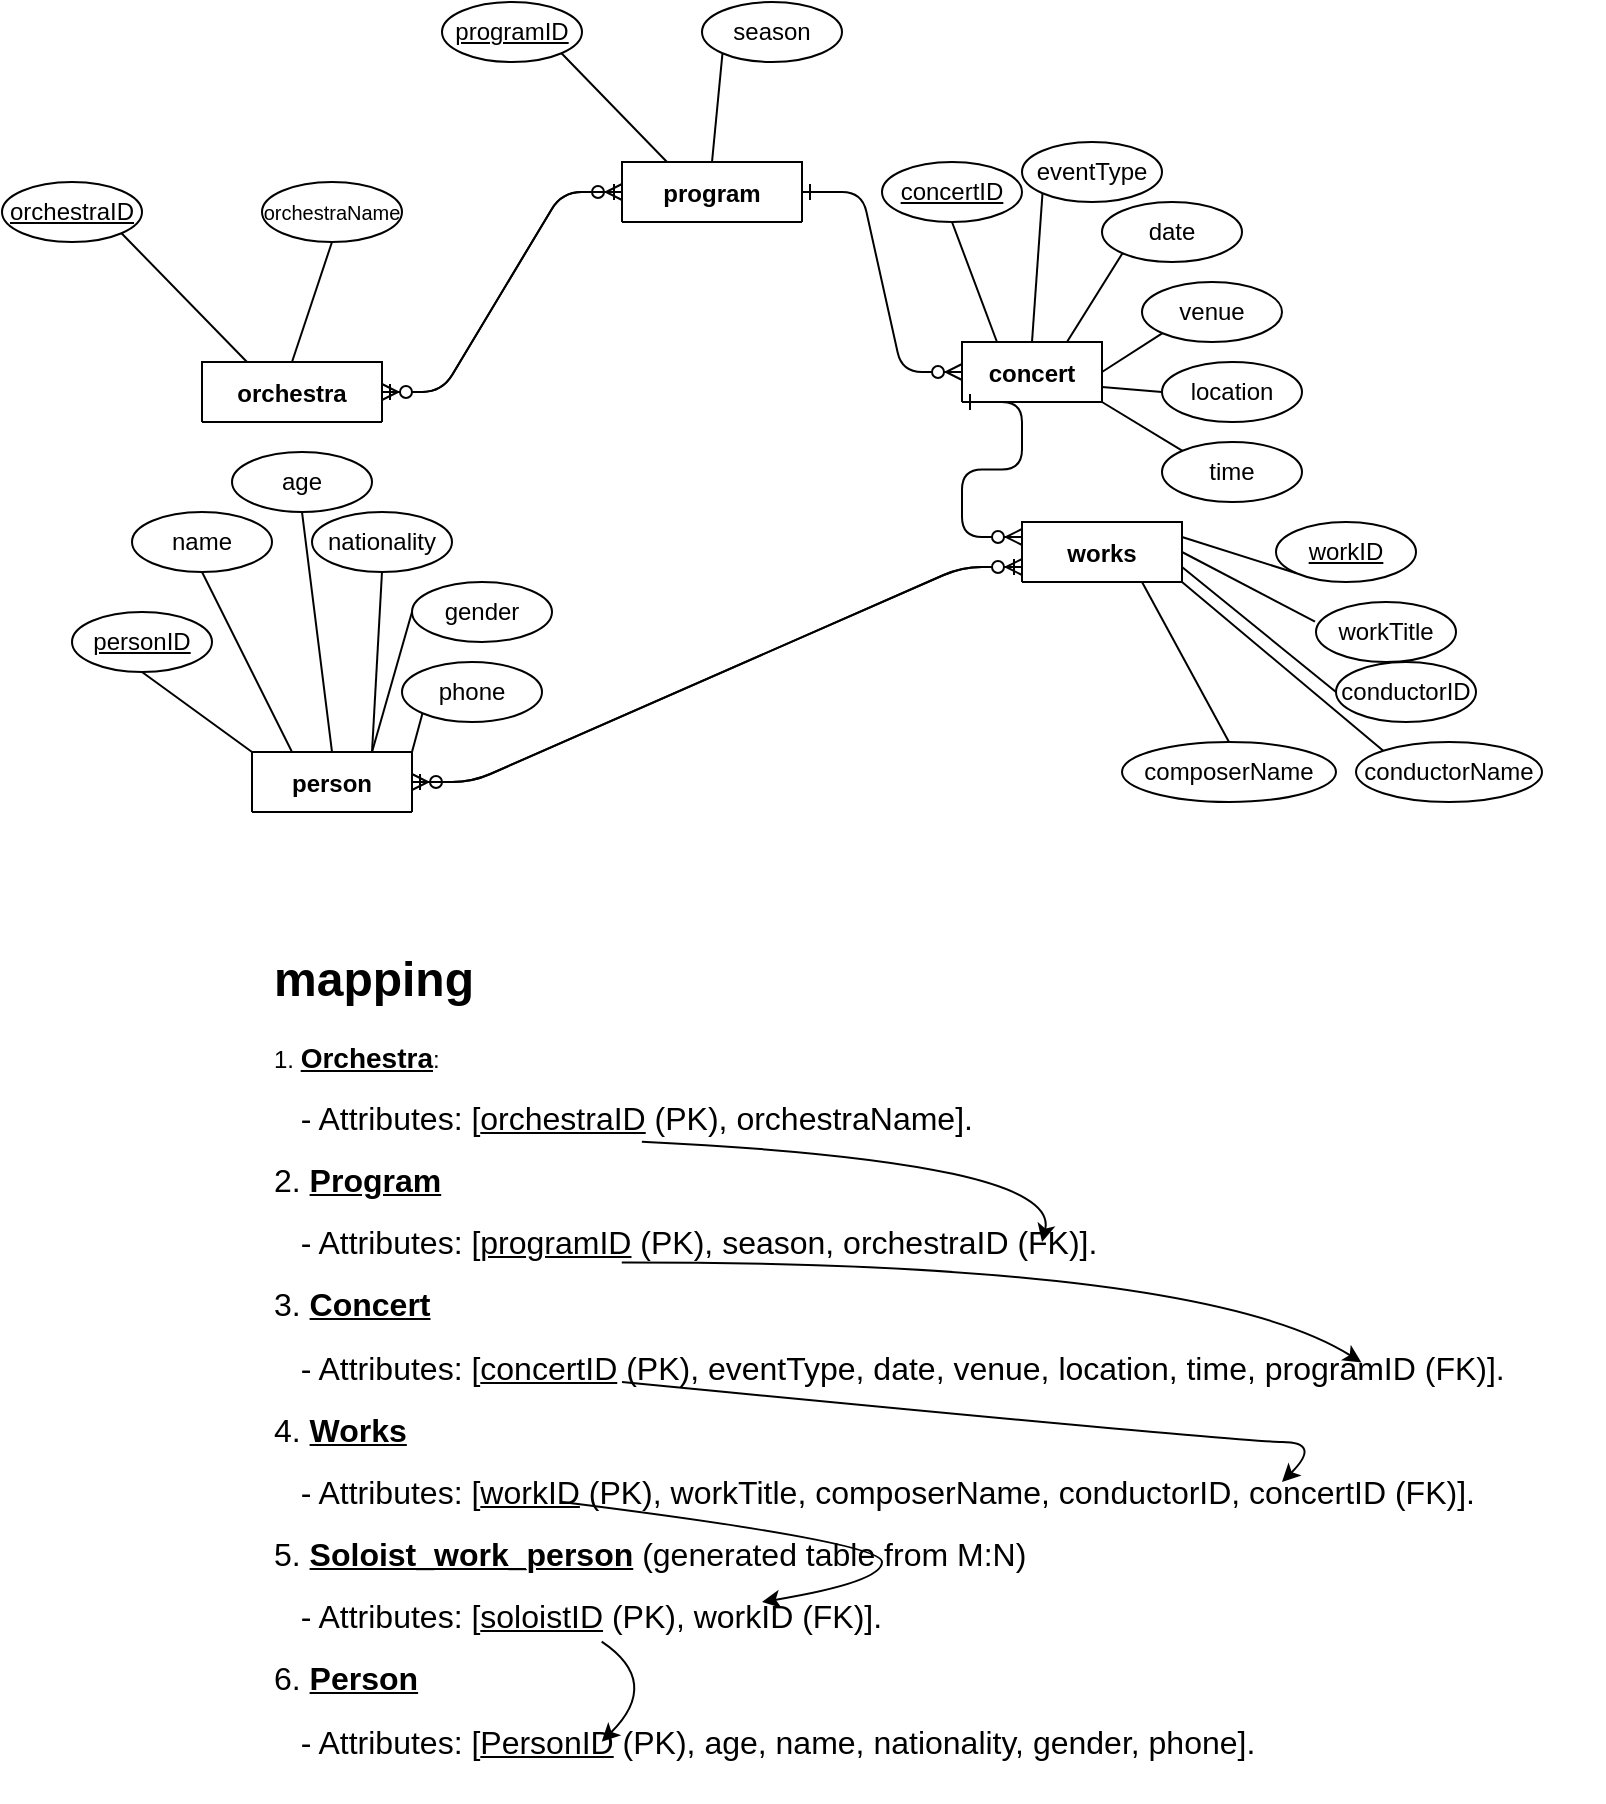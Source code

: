 <mxfile version="22.0.2" type="device">
  <diagram id="R2lEEEUBdFMjLlhIrx00" name="Page-1">
    <mxGraphModel dx="1823" dy="866" grid="1" gridSize="10" guides="1" tooltips="1" connect="1" arrows="1" fold="1" page="1" pageScale="1" pageWidth="850" pageHeight="1100" math="0" shadow="0" extFonts="Permanent Marker^https://fonts.googleapis.com/css?family=Permanent+Marker">
      <root>
        <mxCell id="0" />
        <mxCell id="1" parent="0" />
        <mxCell id="C-vyLk0tnHw3VtMMgP7b-1" value="" style="edgeStyle=entityRelationEdgeStyle;endArrow=ERzeroToMany;startArrow=ERone;endFill=1;startFill=0;exitX=1;exitY=0.5;exitDx=0;exitDy=0;entryX=0;entryY=0.5;entryDx=0;entryDy=0;" parent="1" source="C-vyLk0tnHw3VtMMgP7b-23" target="C-vyLk0tnHw3VtMMgP7b-2" edge="1">
          <mxGeometry width="100" height="100" relative="1" as="geometry">
            <mxPoint x="340" y="290" as="sourcePoint" />
            <mxPoint x="410" y="185" as="targetPoint" />
          </mxGeometry>
        </mxCell>
        <mxCell id="C-vyLk0tnHw3VtMMgP7b-12" value="" style="edgeStyle=entityRelationEdgeStyle;endArrow=ERzeroToMany;startArrow=ERone;endFill=1;startFill=0;entryX=0;entryY=0.5;entryDx=0;entryDy=0;" parent="1" source="C-vyLk0tnHw3VtMMgP7b-3" target="C-vyLk0tnHw3VtMMgP7b-13" edge="1">
          <mxGeometry width="100" height="100" relative="1" as="geometry">
            <mxPoint x="400" y="180" as="sourcePoint" />
            <mxPoint x="630" y="360" as="targetPoint" />
          </mxGeometry>
        </mxCell>
        <mxCell id="C-vyLk0tnHw3VtMMgP7b-2" value="program" style="shape=table;startSize=30;container=1;collapsible=1;childLayout=tableLayout;fixedRows=1;rowLines=0;fontStyle=1;align=center;resizeLast=1;" parent="1" vertex="1" collapsed="1">
          <mxGeometry x="460" y="170" width="90" height="30" as="geometry">
            <mxRectangle x="460" y="170" width="250" height="100" as="alternateBounds" />
          </mxGeometry>
        </mxCell>
        <mxCell id="C-vyLk0tnHw3VtMMgP7b-3" value="" style="shape=partialRectangle;collapsible=0;dropTarget=0;pointerEvents=0;fillColor=none;points=[[0,0.5],[1,0.5]];portConstraint=eastwest;top=0;left=0;right=0;bottom=1;" parent="C-vyLk0tnHw3VtMMgP7b-2" vertex="1">
          <mxGeometry y="30" width="250" height="30" as="geometry" />
        </mxCell>
        <mxCell id="C-vyLk0tnHw3VtMMgP7b-4" value="PK" style="shape=partialRectangle;overflow=hidden;connectable=0;fillColor=none;top=0;left=0;bottom=0;right=0;fontStyle=1;" parent="C-vyLk0tnHw3VtMMgP7b-3" vertex="1">
          <mxGeometry width="30" height="30" as="geometry">
            <mxRectangle width="30" height="30" as="alternateBounds" />
          </mxGeometry>
        </mxCell>
        <mxCell id="C-vyLk0tnHw3VtMMgP7b-5" value="programID" style="shape=partialRectangle;overflow=hidden;connectable=0;fillColor=none;top=0;left=0;bottom=0;right=0;align=left;spacingLeft=6;fontStyle=5;" parent="C-vyLk0tnHw3VtMMgP7b-3" vertex="1">
          <mxGeometry x="30" width="220" height="30" as="geometry">
            <mxRectangle width="220" height="30" as="alternateBounds" />
          </mxGeometry>
        </mxCell>
        <mxCell id="C-vyLk0tnHw3VtMMgP7b-6" value="" style="shape=partialRectangle;collapsible=0;dropTarget=0;pointerEvents=0;fillColor=none;points=[[0,0.5],[1,0.5]];portConstraint=eastwest;top=0;left=0;right=0;bottom=0;" parent="C-vyLk0tnHw3VtMMgP7b-2" vertex="1">
          <mxGeometry y="60" width="250" height="30" as="geometry" />
        </mxCell>
        <mxCell id="C-vyLk0tnHw3VtMMgP7b-7" value="" style="shape=partialRectangle;overflow=hidden;connectable=0;fillColor=none;top=0;left=0;bottom=0;right=0;" parent="C-vyLk0tnHw3VtMMgP7b-6" vertex="1">
          <mxGeometry width="30" height="30" as="geometry">
            <mxRectangle width="30" height="30" as="alternateBounds" />
          </mxGeometry>
        </mxCell>
        <mxCell id="C-vyLk0tnHw3VtMMgP7b-8" value="season" style="shape=partialRectangle;overflow=hidden;connectable=0;fillColor=none;top=0;left=0;bottom=0;right=0;align=left;spacingLeft=6;" parent="C-vyLk0tnHw3VtMMgP7b-6" vertex="1">
          <mxGeometry x="30" width="220" height="30" as="geometry">
            <mxRectangle width="220" height="30" as="alternateBounds" />
          </mxGeometry>
        </mxCell>
        <mxCell id="C-vyLk0tnHw3VtMMgP7b-13" value="concert" style="shape=table;startSize=30;container=1;collapsible=1;childLayout=tableLayout;fixedRows=1;rowLines=0;fontStyle=1;align=center;resizeLast=1;" parent="1" vertex="1" collapsed="1">
          <mxGeometry x="630" y="260" width="70" height="30" as="geometry">
            <mxRectangle x="610" y="270" width="250" height="220" as="alternateBounds" />
          </mxGeometry>
        </mxCell>
        <mxCell id="C-vyLk0tnHw3VtMMgP7b-14" value="" style="shape=partialRectangle;collapsible=0;dropTarget=0;pointerEvents=0;fillColor=none;points=[[0,0.5],[1,0.5]];portConstraint=eastwest;top=0;left=0;right=0;bottom=1;" parent="C-vyLk0tnHw3VtMMgP7b-13" vertex="1">
          <mxGeometry y="30" width="250" height="30" as="geometry" />
        </mxCell>
        <mxCell id="C-vyLk0tnHw3VtMMgP7b-15" value="PK" style="shape=partialRectangle;overflow=hidden;connectable=0;fillColor=none;top=0;left=0;bottom=0;right=0;fontStyle=1;" parent="C-vyLk0tnHw3VtMMgP7b-14" vertex="1">
          <mxGeometry width="30" height="30" as="geometry">
            <mxRectangle width="30" height="30" as="alternateBounds" />
          </mxGeometry>
        </mxCell>
        <mxCell id="C-vyLk0tnHw3VtMMgP7b-16" value="concertID" style="shape=partialRectangle;overflow=hidden;connectable=0;fillColor=none;top=0;left=0;bottom=0;right=0;align=left;spacingLeft=6;fontStyle=5;" parent="C-vyLk0tnHw3VtMMgP7b-14" vertex="1">
          <mxGeometry x="30" width="220" height="30" as="geometry">
            <mxRectangle width="220" height="30" as="alternateBounds" />
          </mxGeometry>
        </mxCell>
        <mxCell id="C-vyLk0tnHw3VtMMgP7b-17" value="" style="shape=partialRectangle;collapsible=0;dropTarget=0;pointerEvents=0;fillColor=none;points=[[0,0.5],[1,0.5]];portConstraint=eastwest;top=0;left=0;right=0;bottom=0;" parent="C-vyLk0tnHw3VtMMgP7b-13" vertex="1">
          <mxGeometry y="60" width="250" height="30" as="geometry" />
        </mxCell>
        <mxCell id="C-vyLk0tnHw3VtMMgP7b-18" value="" style="shape=partialRectangle;overflow=hidden;connectable=0;fillColor=none;top=0;left=0;bottom=0;right=0;" parent="C-vyLk0tnHw3VtMMgP7b-17" vertex="1">
          <mxGeometry width="30" height="30" as="geometry">
            <mxRectangle width="30" height="30" as="alternateBounds" />
          </mxGeometry>
        </mxCell>
        <mxCell id="C-vyLk0tnHw3VtMMgP7b-19" value="Date" style="shape=partialRectangle;overflow=hidden;connectable=0;fillColor=none;top=0;left=0;bottom=0;right=0;align=left;spacingLeft=6;" parent="C-vyLk0tnHw3VtMMgP7b-17" vertex="1">
          <mxGeometry x="30" width="220" height="30" as="geometry">
            <mxRectangle width="220" height="30" as="alternateBounds" />
          </mxGeometry>
        </mxCell>
        <mxCell id="C-vyLk0tnHw3VtMMgP7b-20" value="" style="shape=partialRectangle;collapsible=0;dropTarget=0;pointerEvents=0;fillColor=none;points=[[0,0.5],[1,0.5]];portConstraint=eastwest;top=0;left=0;right=0;bottom=0;" parent="C-vyLk0tnHw3VtMMgP7b-13" vertex="1">
          <mxGeometry y="90" width="250" height="30" as="geometry" />
        </mxCell>
        <mxCell id="C-vyLk0tnHw3VtMMgP7b-21" value="" style="shape=partialRectangle;overflow=hidden;connectable=0;fillColor=none;top=0;left=0;bottom=0;right=0;" parent="C-vyLk0tnHw3VtMMgP7b-20" vertex="1">
          <mxGeometry width="30" height="30" as="geometry">
            <mxRectangle width="30" height="30" as="alternateBounds" />
          </mxGeometry>
        </mxCell>
        <mxCell id="C-vyLk0tnHw3VtMMgP7b-22" value="eventType" style="shape=partialRectangle;overflow=hidden;connectable=0;fillColor=none;top=0;left=0;bottom=0;right=0;align=left;spacingLeft=6;" parent="C-vyLk0tnHw3VtMMgP7b-20" vertex="1">
          <mxGeometry x="30" width="220" height="30" as="geometry">
            <mxRectangle width="220" height="30" as="alternateBounds" />
          </mxGeometry>
        </mxCell>
        <mxCell id="IQqjwDVJrQSwNHj6loWa-25" value="" style="shape=partialRectangle;collapsible=0;dropTarget=0;pointerEvents=0;fillColor=none;points=[[0,0.5],[1,0.5]];portConstraint=eastwest;top=0;left=0;right=0;bottom=0;" vertex="1" parent="C-vyLk0tnHw3VtMMgP7b-13">
          <mxGeometry y="120" width="250" height="30" as="geometry" />
        </mxCell>
        <mxCell id="IQqjwDVJrQSwNHj6loWa-26" value="" style="shape=partialRectangle;overflow=hidden;connectable=0;fillColor=none;top=0;left=0;bottom=0;right=0;" vertex="1" parent="IQqjwDVJrQSwNHj6loWa-25">
          <mxGeometry width="30" height="30" as="geometry">
            <mxRectangle width="30" height="30" as="alternateBounds" />
          </mxGeometry>
        </mxCell>
        <mxCell id="IQqjwDVJrQSwNHj6loWa-27" value="Venue" style="shape=partialRectangle;overflow=hidden;connectable=0;fillColor=none;top=0;left=0;bottom=0;right=0;align=left;spacingLeft=6;" vertex="1" parent="IQqjwDVJrQSwNHj6loWa-25">
          <mxGeometry x="30" width="220" height="30" as="geometry">
            <mxRectangle width="220" height="30" as="alternateBounds" />
          </mxGeometry>
        </mxCell>
        <mxCell id="IQqjwDVJrQSwNHj6loWa-28" value="" style="shape=partialRectangle;collapsible=0;dropTarget=0;pointerEvents=0;fillColor=none;points=[[0,0.5],[1,0.5]];portConstraint=eastwest;top=0;left=0;right=0;bottom=0;" vertex="1" parent="C-vyLk0tnHw3VtMMgP7b-13">
          <mxGeometry y="150" width="250" height="30" as="geometry" />
        </mxCell>
        <mxCell id="IQqjwDVJrQSwNHj6loWa-29" value="" style="shape=partialRectangle;overflow=hidden;connectable=0;fillColor=none;top=0;left=0;bottom=0;right=0;" vertex="1" parent="IQqjwDVJrQSwNHj6loWa-28">
          <mxGeometry width="30" height="30" as="geometry">
            <mxRectangle width="30" height="30" as="alternateBounds" />
          </mxGeometry>
        </mxCell>
        <mxCell id="IQqjwDVJrQSwNHj6loWa-30" value="Location" style="shape=partialRectangle;overflow=hidden;connectable=0;fillColor=none;top=0;left=0;bottom=0;right=0;align=left;spacingLeft=6;" vertex="1" parent="IQqjwDVJrQSwNHj6loWa-28">
          <mxGeometry x="30" width="220" height="30" as="geometry">
            <mxRectangle width="220" height="30" as="alternateBounds" />
          </mxGeometry>
        </mxCell>
        <mxCell id="IQqjwDVJrQSwNHj6loWa-31" value="" style="shape=partialRectangle;collapsible=0;dropTarget=0;pointerEvents=0;fillColor=none;points=[[0,0.5],[1,0.5]];portConstraint=eastwest;top=0;left=0;right=0;bottom=0;" vertex="1" parent="C-vyLk0tnHw3VtMMgP7b-13">
          <mxGeometry y="180" width="250" height="30" as="geometry" />
        </mxCell>
        <mxCell id="IQqjwDVJrQSwNHj6loWa-32" value="" style="shape=partialRectangle;overflow=hidden;connectable=0;fillColor=none;top=0;left=0;bottom=0;right=0;" vertex="1" parent="IQqjwDVJrQSwNHj6loWa-31">
          <mxGeometry width="30" height="30" as="geometry">
            <mxRectangle width="30" height="30" as="alternateBounds" />
          </mxGeometry>
        </mxCell>
        <mxCell id="IQqjwDVJrQSwNHj6loWa-33" value="Time" style="shape=partialRectangle;overflow=hidden;connectable=0;fillColor=none;top=0;left=0;bottom=0;right=0;align=left;spacingLeft=6;" vertex="1" parent="IQqjwDVJrQSwNHj6loWa-31">
          <mxGeometry x="30" width="220" height="30" as="geometry">
            <mxRectangle width="220" height="30" as="alternateBounds" />
          </mxGeometry>
        </mxCell>
        <mxCell id="C-vyLk0tnHw3VtMMgP7b-23" value="orchestra" style="shape=table;startSize=30;container=1;collapsible=1;childLayout=tableLayout;fixedRows=1;rowLines=0;fontStyle=1;align=center;resizeLast=1;" parent="1" vertex="1" collapsed="1">
          <mxGeometry x="250" y="270" width="90" height="30" as="geometry">
            <mxRectangle x="250" y="270" width="250" height="130" as="alternateBounds" />
          </mxGeometry>
        </mxCell>
        <mxCell id="C-vyLk0tnHw3VtMMgP7b-24" value="" style="shape=partialRectangle;collapsible=0;dropTarget=0;pointerEvents=0;fillColor=none;points=[[0,0.5],[1,0.5]];portConstraint=eastwest;top=0;left=0;right=0;bottom=1;" parent="C-vyLk0tnHw3VtMMgP7b-23" vertex="1">
          <mxGeometry y="30" width="250" height="30" as="geometry" />
        </mxCell>
        <mxCell id="C-vyLk0tnHw3VtMMgP7b-25" value="PK" style="shape=partialRectangle;overflow=hidden;connectable=0;fillColor=none;top=0;left=0;bottom=0;right=0;fontStyle=1;" parent="C-vyLk0tnHw3VtMMgP7b-24" vertex="1">
          <mxGeometry width="30" height="30" as="geometry">
            <mxRectangle width="30" height="30" as="alternateBounds" />
          </mxGeometry>
        </mxCell>
        <mxCell id="C-vyLk0tnHw3VtMMgP7b-26" value="orchestraID" style="shape=partialRectangle;overflow=hidden;connectable=0;fillColor=none;top=0;left=0;bottom=0;right=0;align=left;spacingLeft=6;fontStyle=5;" parent="C-vyLk0tnHw3VtMMgP7b-24" vertex="1">
          <mxGeometry x="30" width="220" height="30" as="geometry">
            <mxRectangle width="220" height="30" as="alternateBounds" />
          </mxGeometry>
        </mxCell>
        <mxCell id="C-vyLk0tnHw3VtMMgP7b-27" value="" style="shape=partialRectangle;collapsible=0;dropTarget=0;pointerEvents=0;fillColor=none;points=[[0,0.5],[1,0.5]];portConstraint=eastwest;top=0;left=0;right=0;bottom=0;" parent="C-vyLk0tnHw3VtMMgP7b-23" vertex="1">
          <mxGeometry y="60" width="250" height="30" as="geometry" />
        </mxCell>
        <mxCell id="C-vyLk0tnHw3VtMMgP7b-28" value="" style="shape=partialRectangle;overflow=hidden;connectable=0;fillColor=none;top=0;left=0;bottom=0;right=0;" parent="C-vyLk0tnHw3VtMMgP7b-27" vertex="1">
          <mxGeometry width="30" height="30" as="geometry">
            <mxRectangle width="30" height="30" as="alternateBounds" />
          </mxGeometry>
        </mxCell>
        <mxCell id="C-vyLk0tnHw3VtMMgP7b-29" value="orchestraName" style="shape=partialRectangle;overflow=hidden;connectable=0;fillColor=none;top=0;left=0;bottom=0;right=0;align=left;spacingLeft=6;" parent="C-vyLk0tnHw3VtMMgP7b-27" vertex="1">
          <mxGeometry x="30" width="220" height="30" as="geometry">
            <mxRectangle width="220" height="30" as="alternateBounds" />
          </mxGeometry>
        </mxCell>
        <mxCell id="IQqjwDVJrQSwNHj6loWa-18" value="" style="shape=partialRectangle;collapsible=0;dropTarget=0;pointerEvents=0;fillColor=none;points=[[0,0.5],[1,0.5]];portConstraint=eastwest;top=0;left=0;right=0;bottom=0;" vertex="1" parent="C-vyLk0tnHw3VtMMgP7b-23">
          <mxGeometry y="90" width="250" height="30" as="geometry" />
        </mxCell>
        <mxCell id="IQqjwDVJrQSwNHj6loWa-19" value="" style="shape=partialRectangle;overflow=hidden;connectable=0;fillColor=none;top=0;left=0;bottom=0;right=0;" vertex="1" parent="IQqjwDVJrQSwNHj6loWa-18">
          <mxGeometry width="30" height="30" as="geometry">
            <mxRectangle width="30" height="30" as="alternateBounds" />
          </mxGeometry>
        </mxCell>
        <mxCell id="IQqjwDVJrQSwNHj6loWa-20" value="orchestraHead" style="shape=partialRectangle;overflow=hidden;connectable=0;fillColor=none;top=0;left=0;bottom=0;right=0;align=left;spacingLeft=6;" vertex="1" parent="IQqjwDVJrQSwNHj6loWa-18">
          <mxGeometry x="30" width="220" height="30" as="geometry">
            <mxRectangle width="220" height="30" as="alternateBounds" />
          </mxGeometry>
        </mxCell>
        <mxCell id="IQqjwDVJrQSwNHj6loWa-13" value="&lt;u&gt;programID&lt;/u&gt;" style="ellipse;whiteSpace=wrap;html=1;" vertex="1" parent="1">
          <mxGeometry x="370" y="90" width="70" height="30" as="geometry" />
        </mxCell>
        <mxCell id="IQqjwDVJrQSwNHj6loWa-14" value="" style="endArrow=none;html=1;rounded=0;entryX=1;entryY=1;entryDx=0;entryDy=0;exitX=0.25;exitY=0;exitDx=0;exitDy=0;" edge="1" parent="1" source="C-vyLk0tnHw3VtMMgP7b-2" target="IQqjwDVJrQSwNHj6loWa-13">
          <mxGeometry width="50" height="50" relative="1" as="geometry">
            <mxPoint x="410" y="330" as="sourcePoint" />
            <mxPoint x="460" y="280" as="targetPoint" />
          </mxGeometry>
        </mxCell>
        <mxCell id="IQqjwDVJrQSwNHj6loWa-15" value="season" style="ellipse;whiteSpace=wrap;html=1;" vertex="1" parent="1">
          <mxGeometry x="500" y="90" width="70" height="30" as="geometry" />
        </mxCell>
        <mxCell id="IQqjwDVJrQSwNHj6loWa-16" value="" style="endArrow=none;html=1;rounded=0;entryX=0;entryY=1;entryDx=0;entryDy=0;exitX=0.5;exitY=0;exitDx=0;exitDy=0;" edge="1" parent="1" source="C-vyLk0tnHw3VtMMgP7b-2" target="IQqjwDVJrQSwNHj6loWa-15">
          <mxGeometry width="50" height="50" relative="1" as="geometry">
            <mxPoint x="493" y="180" as="sourcePoint" />
            <mxPoint x="440" y="125" as="targetPoint" />
          </mxGeometry>
        </mxCell>
        <mxCell id="IQqjwDVJrQSwNHj6loWa-17" value="" style="edgeStyle=entityRelationEdgeStyle;endArrow=ERzeroToMany;startArrow=ERone;endFill=1;startFill=0;entryX=1;entryY=0.5;entryDx=0;entryDy=0;exitX=0;exitY=0.5;exitDx=0;exitDy=0;" edge="1" parent="1" source="C-vyLk0tnHw3VtMMgP7b-2" target="C-vyLk0tnHw3VtMMgP7b-23">
          <mxGeometry width="100" height="100" relative="1" as="geometry">
            <mxPoint x="440" y="240" as="sourcePoint" />
            <mxPoint x="640" y="370" as="targetPoint" />
          </mxGeometry>
        </mxCell>
        <mxCell id="IQqjwDVJrQSwNHj6loWa-21" value="&lt;u&gt;orchestraID&lt;/u&gt;" style="ellipse;whiteSpace=wrap;html=1;" vertex="1" parent="1">
          <mxGeometry x="150" y="180" width="70" height="30" as="geometry" />
        </mxCell>
        <mxCell id="IQqjwDVJrQSwNHj6loWa-22" value="" style="endArrow=none;html=1;rounded=0;entryX=1;entryY=1;entryDx=0;entryDy=0;exitX=0.25;exitY=0;exitDx=0;exitDy=0;" edge="1" parent="1" target="IQqjwDVJrQSwNHj6loWa-21" source="C-vyLk0tnHw3VtMMgP7b-23">
          <mxGeometry width="50" height="50" relative="1" as="geometry">
            <mxPoint x="263" y="260" as="sourcePoint" />
            <mxPoint x="240" y="370" as="targetPoint" />
          </mxGeometry>
        </mxCell>
        <mxCell id="IQqjwDVJrQSwNHj6loWa-23" value="&lt;font style=&quot;font-size: 10px;&quot;&gt;orchestraName&lt;/font&gt;" style="ellipse;whiteSpace=wrap;html=1;" vertex="1" parent="1">
          <mxGeometry x="280" y="180" width="70" height="30" as="geometry" />
        </mxCell>
        <mxCell id="IQqjwDVJrQSwNHj6loWa-24" value="" style="endArrow=none;html=1;rounded=0;entryX=0.5;entryY=1;entryDx=0;entryDy=0;exitX=0.5;exitY=0;exitDx=0;exitDy=0;" edge="1" parent="1" target="IQqjwDVJrQSwNHj6loWa-23" source="C-vyLk0tnHw3VtMMgP7b-23">
          <mxGeometry width="50" height="50" relative="1" as="geometry">
            <mxPoint x="285" y="260" as="sourcePoint" />
            <mxPoint x="220" y="215" as="targetPoint" />
          </mxGeometry>
        </mxCell>
        <mxCell id="IQqjwDVJrQSwNHj6loWa-34" value="date" style="ellipse;whiteSpace=wrap;html=1;" vertex="1" parent="1">
          <mxGeometry x="700" y="190" width="70" height="30" as="geometry" />
        </mxCell>
        <mxCell id="IQqjwDVJrQSwNHj6loWa-35" value="" style="endArrow=none;html=1;rounded=0;entryX=0;entryY=1;entryDx=0;entryDy=0;exitX=0.75;exitY=0;exitDx=0;exitDy=0;" edge="1" parent="1" target="IQqjwDVJrQSwNHj6loWa-34" source="C-vyLk0tnHw3VtMMgP7b-13">
          <mxGeometry width="50" height="50" relative="1" as="geometry">
            <mxPoint x="675" y="260" as="sourcePoint" />
            <mxPoint x="610" y="215" as="targetPoint" />
          </mxGeometry>
        </mxCell>
        <mxCell id="IQqjwDVJrQSwNHj6loWa-36" value="&lt;u&gt;concertID&lt;/u&gt;" style="ellipse;whiteSpace=wrap;html=1;" vertex="1" parent="1">
          <mxGeometry x="590" y="170" width="70" height="30" as="geometry" />
        </mxCell>
        <mxCell id="IQqjwDVJrQSwNHj6loWa-37" value="" style="endArrow=none;html=1;rounded=0;entryX=0.5;entryY=1;entryDx=0;entryDy=0;exitX=0.25;exitY=0;exitDx=0;exitDy=0;" edge="1" parent="1" target="IQqjwDVJrQSwNHj6loWa-36" source="C-vyLk0tnHw3VtMMgP7b-13">
          <mxGeometry width="50" height="50" relative="1" as="geometry">
            <mxPoint x="607.5" y="270" as="sourcePoint" />
            <mxPoint x="530" y="205" as="targetPoint" />
          </mxGeometry>
        </mxCell>
        <mxCell id="IQqjwDVJrQSwNHj6loWa-38" value="eventType" style="ellipse;whiteSpace=wrap;html=1;" vertex="1" parent="1">
          <mxGeometry x="660" y="160" width="70" height="30" as="geometry" />
        </mxCell>
        <mxCell id="IQqjwDVJrQSwNHj6loWa-39" value="" style="endArrow=none;html=1;rounded=0;entryX=0;entryY=1;entryDx=0;entryDy=0;exitX=0.5;exitY=0;exitDx=0;exitDy=0;" edge="1" parent="1" target="IQqjwDVJrQSwNHj6loWa-38" source="C-vyLk0tnHw3VtMMgP7b-13">
          <mxGeometry width="50" height="50" relative="1" as="geometry">
            <mxPoint x="673" y="280" as="sourcePoint" />
            <mxPoint x="620" y="225" as="targetPoint" />
          </mxGeometry>
        </mxCell>
        <mxCell id="IQqjwDVJrQSwNHj6loWa-40" value="venue" style="ellipse;whiteSpace=wrap;html=1;" vertex="1" parent="1">
          <mxGeometry x="720" y="230" width="70" height="30" as="geometry" />
        </mxCell>
        <mxCell id="IQqjwDVJrQSwNHj6loWa-41" value="" style="endArrow=none;html=1;rounded=0;entryX=0;entryY=1;entryDx=0;entryDy=0;exitX=1;exitY=0.5;exitDx=0;exitDy=0;" edge="1" parent="1" target="IQqjwDVJrQSwNHj6loWa-40" source="C-vyLk0tnHw3VtMMgP7b-13">
          <mxGeometry width="50" height="50" relative="1" as="geometry">
            <mxPoint x="683" y="310" as="sourcePoint" />
            <mxPoint x="630" y="255" as="targetPoint" />
          </mxGeometry>
        </mxCell>
        <mxCell id="IQqjwDVJrQSwNHj6loWa-42" value="location" style="ellipse;whiteSpace=wrap;html=1;" vertex="1" parent="1">
          <mxGeometry x="730" y="270" width="70" height="30" as="geometry" />
        </mxCell>
        <mxCell id="IQqjwDVJrQSwNHj6loWa-43" value="" style="endArrow=none;html=1;rounded=0;entryX=0;entryY=0.5;entryDx=0;entryDy=0;exitX=1;exitY=0.75;exitDx=0;exitDy=0;" edge="1" parent="1" target="IQqjwDVJrQSwNHj6loWa-42" source="C-vyLk0tnHw3VtMMgP7b-13">
          <mxGeometry width="50" height="50" relative="1" as="geometry">
            <mxPoint x="693" y="300" as="sourcePoint" />
            <mxPoint x="640" y="245" as="targetPoint" />
          </mxGeometry>
        </mxCell>
        <mxCell id="IQqjwDVJrQSwNHj6loWa-44" value="time" style="ellipse;whiteSpace=wrap;html=1;" vertex="1" parent="1">
          <mxGeometry x="730" y="310" width="70" height="30" as="geometry" />
        </mxCell>
        <mxCell id="IQqjwDVJrQSwNHj6loWa-45" value="" style="endArrow=none;html=1;rounded=0;entryX=0;entryY=0;entryDx=0;entryDy=0;exitX=1;exitY=1;exitDx=0;exitDy=0;" edge="1" parent="1" source="C-vyLk0tnHw3VtMMgP7b-13" target="IQqjwDVJrQSwNHj6loWa-44">
          <mxGeometry width="50" height="50" relative="1" as="geometry">
            <mxPoint x="700" y="303" as="sourcePoint" />
            <mxPoint x="740" y="295" as="targetPoint" />
          </mxGeometry>
        </mxCell>
        <mxCell id="IQqjwDVJrQSwNHj6loWa-102" value="" style="edgeStyle=entityRelationEdgeStyle;endArrow=ERzeroToMany;startArrow=ERone;endFill=1;startFill=0;exitX=0;exitY=0.75;exitDx=0;exitDy=0;entryX=1;entryY=0.5;entryDx=0;entryDy=0;" edge="1" parent="1" source="IQqjwDVJrQSwNHj6loWa-1" target="IQqjwDVJrQSwNHj6loWa-154">
          <mxGeometry width="100" height="100" relative="1" as="geometry">
            <mxPoint x="670" y="430" as="sourcePoint" />
            <mxPoint x="610" y="475" as="targetPoint" />
            <Array as="points">
              <mxPoint x="870" y="370" />
              <mxPoint x="860" y="370" />
            </Array>
          </mxGeometry>
        </mxCell>
        <mxCell id="IQqjwDVJrQSwNHj6loWa-103" value="" style="edgeStyle=entityRelationEdgeStyle;endArrow=ERzeroToMany;startArrow=ERone;endFill=1;startFill=0;exitX=0;exitY=1;exitDx=0;exitDy=0;entryX=0;entryY=0.25;entryDx=0;entryDy=0;" edge="1" parent="1" source="C-vyLk0tnHw3VtMMgP7b-13" target="IQqjwDVJrQSwNHj6loWa-1">
          <mxGeometry width="100" height="100" relative="1" as="geometry">
            <mxPoint x="560" y="195" as="sourcePoint" />
            <mxPoint x="570" y="370" as="targetPoint" />
            <Array as="points">
              <mxPoint x="620" y="310" />
              <mxPoint x="580" y="310" />
            </Array>
          </mxGeometry>
        </mxCell>
        <mxCell id="IQqjwDVJrQSwNHj6loWa-1" value="works" style="shape=table;startSize=30;container=1;collapsible=1;childLayout=tableLayout;fixedRows=1;rowLines=0;fontStyle=1;align=center;resizeLast=1;" vertex="1" collapsed="1" parent="1">
          <mxGeometry x="660" y="350" width="80" height="30" as="geometry">
            <mxRectangle x="680" y="380" width="250" height="190" as="alternateBounds" />
          </mxGeometry>
        </mxCell>
        <mxCell id="IQqjwDVJrQSwNHj6loWa-2" value="" style="shape=partialRectangle;collapsible=0;dropTarget=0;pointerEvents=0;fillColor=none;points=[[0,0.5],[1,0.5]];portConstraint=eastwest;top=0;left=0;right=0;bottom=1;" vertex="1" parent="IQqjwDVJrQSwNHj6loWa-1">
          <mxGeometry y="30" width="250" height="30" as="geometry" />
        </mxCell>
        <mxCell id="IQqjwDVJrQSwNHj6loWa-3" value="PK" style="shape=partialRectangle;overflow=hidden;connectable=0;fillColor=none;top=0;left=0;bottom=0;right=0;fontStyle=1;" vertex="1" parent="IQqjwDVJrQSwNHj6loWa-2">
          <mxGeometry width="30" height="30" as="geometry">
            <mxRectangle width="30" height="30" as="alternateBounds" />
          </mxGeometry>
        </mxCell>
        <mxCell id="IQqjwDVJrQSwNHj6loWa-4" value="workID" style="shape=partialRectangle;overflow=hidden;connectable=0;fillColor=none;top=0;left=0;bottom=0;right=0;align=left;spacingLeft=6;fontStyle=5;" vertex="1" parent="IQqjwDVJrQSwNHj6loWa-2">
          <mxGeometry x="30" width="220" height="30" as="geometry">
            <mxRectangle width="220" height="30" as="alternateBounds" />
          </mxGeometry>
        </mxCell>
        <mxCell id="IQqjwDVJrQSwNHj6loWa-5" value="" style="shape=partialRectangle;collapsible=0;dropTarget=0;pointerEvents=0;fillColor=none;points=[[0,0.5],[1,0.5]];portConstraint=eastwest;top=0;left=0;right=0;bottom=0;" vertex="1" parent="IQqjwDVJrQSwNHj6loWa-1">
          <mxGeometry y="60" width="250" height="30" as="geometry" />
        </mxCell>
        <mxCell id="IQqjwDVJrQSwNHj6loWa-6" value="" style="shape=partialRectangle;overflow=hidden;connectable=0;fillColor=none;top=0;left=0;bottom=0;right=0;" vertex="1" parent="IQqjwDVJrQSwNHj6loWa-5">
          <mxGeometry width="30" height="30" as="geometry">
            <mxRectangle width="30" height="30" as="alternateBounds" />
          </mxGeometry>
        </mxCell>
        <mxCell id="IQqjwDVJrQSwNHj6loWa-7" value="workTitle" style="shape=partialRectangle;overflow=hidden;connectable=0;fillColor=none;top=0;left=0;bottom=0;right=0;align=left;spacingLeft=6;" vertex="1" parent="IQqjwDVJrQSwNHj6loWa-5">
          <mxGeometry x="30" width="220" height="30" as="geometry">
            <mxRectangle width="220" height="30" as="alternateBounds" />
          </mxGeometry>
        </mxCell>
        <mxCell id="IQqjwDVJrQSwNHj6loWa-8" value="" style="shape=partialRectangle;collapsible=0;dropTarget=0;pointerEvents=0;fillColor=none;points=[[0,0.5],[1,0.5]];portConstraint=eastwest;top=0;left=0;right=0;bottom=0;" vertex="1" parent="IQqjwDVJrQSwNHj6loWa-1">
          <mxGeometry y="90" width="250" height="30" as="geometry" />
        </mxCell>
        <mxCell id="IQqjwDVJrQSwNHj6loWa-9" value="" style="shape=partialRectangle;overflow=hidden;connectable=0;fillColor=none;top=0;left=0;bottom=0;right=0;" vertex="1" parent="IQqjwDVJrQSwNHj6loWa-8">
          <mxGeometry width="30" height="30" as="geometry">
            <mxRectangle width="30" height="30" as="alternateBounds" />
          </mxGeometry>
        </mxCell>
        <mxCell id="IQqjwDVJrQSwNHj6loWa-10" value="conductorID" style="shape=partialRectangle;overflow=hidden;connectable=0;fillColor=none;top=0;left=0;bottom=0;right=0;align=left;spacingLeft=6;" vertex="1" parent="IQqjwDVJrQSwNHj6loWa-8">
          <mxGeometry x="30" width="220" height="30" as="geometry">
            <mxRectangle width="220" height="30" as="alternateBounds" />
          </mxGeometry>
        </mxCell>
        <mxCell id="IQqjwDVJrQSwNHj6loWa-49" value="" style="shape=partialRectangle;collapsible=0;dropTarget=0;pointerEvents=0;fillColor=none;points=[[0,0.5],[1,0.5]];portConstraint=eastwest;top=0;left=0;right=0;bottom=0;" vertex="1" parent="IQqjwDVJrQSwNHj6loWa-1">
          <mxGeometry y="120" width="250" height="30" as="geometry" />
        </mxCell>
        <mxCell id="IQqjwDVJrQSwNHj6loWa-50" value="" style="shape=partialRectangle;overflow=hidden;connectable=0;fillColor=none;top=0;left=0;bottom=0;right=0;" vertex="1" parent="IQqjwDVJrQSwNHj6loWa-49">
          <mxGeometry width="30" height="30" as="geometry">
            <mxRectangle width="30" height="30" as="alternateBounds" />
          </mxGeometry>
        </mxCell>
        <mxCell id="IQqjwDVJrQSwNHj6loWa-51" value="conductorName" style="shape=partialRectangle;overflow=hidden;connectable=0;fillColor=none;top=0;left=0;bottom=0;right=0;align=left;spacingLeft=6;" vertex="1" parent="IQqjwDVJrQSwNHj6loWa-49">
          <mxGeometry x="30" width="220" height="30" as="geometry">
            <mxRectangle width="220" height="30" as="alternateBounds" />
          </mxGeometry>
        </mxCell>
        <mxCell id="IQqjwDVJrQSwNHj6loWa-104" value="" style="shape=partialRectangle;collapsible=0;dropTarget=0;pointerEvents=0;fillColor=none;points=[[0,0.5],[1,0.5]];portConstraint=eastwest;top=0;left=0;right=0;bottom=0;" vertex="1" parent="IQqjwDVJrQSwNHj6loWa-1">
          <mxGeometry y="150" width="250" height="30" as="geometry" />
        </mxCell>
        <mxCell id="IQqjwDVJrQSwNHj6loWa-105" value="" style="shape=partialRectangle;overflow=hidden;connectable=0;fillColor=none;top=0;left=0;bottom=0;right=0;" vertex="1" parent="IQqjwDVJrQSwNHj6loWa-104">
          <mxGeometry width="30" height="30" as="geometry">
            <mxRectangle width="30" height="30" as="alternateBounds" />
          </mxGeometry>
        </mxCell>
        <mxCell id="IQqjwDVJrQSwNHj6loWa-106" value="composerName" style="shape=partialRectangle;overflow=hidden;connectable=0;fillColor=none;top=0;left=0;bottom=0;right=0;align=left;spacingLeft=6;" vertex="1" parent="IQqjwDVJrQSwNHj6loWa-104">
          <mxGeometry x="30" width="220" height="30" as="geometry">
            <mxRectangle width="220" height="30" as="alternateBounds" />
          </mxGeometry>
        </mxCell>
        <mxCell id="IQqjwDVJrQSwNHj6loWa-107" value="&lt;u&gt;workID&lt;/u&gt;" style="ellipse;whiteSpace=wrap;html=1;" vertex="1" parent="1">
          <mxGeometry x="787" y="350" width="70" height="30" as="geometry" />
        </mxCell>
        <mxCell id="IQqjwDVJrQSwNHj6loWa-108" value="" style="endArrow=none;html=1;rounded=0;entryX=0;entryY=1;entryDx=0;entryDy=0;exitX=1;exitY=0.25;exitDx=0;exitDy=0;" edge="1" parent="1" target="IQqjwDVJrQSwNHj6loWa-107" source="IQqjwDVJrQSwNHj6loWa-1">
          <mxGeometry width="50" height="50" relative="1" as="geometry">
            <mxPoint x="770" y="420" as="sourcePoint" />
            <mxPoint x="697" y="375" as="targetPoint" />
          </mxGeometry>
        </mxCell>
        <mxCell id="IQqjwDVJrQSwNHj6loWa-109" value="workTitle" style="ellipse;whiteSpace=wrap;html=1;" vertex="1" parent="1">
          <mxGeometry x="807" y="390" width="70" height="30" as="geometry" />
        </mxCell>
        <mxCell id="IQqjwDVJrQSwNHj6loWa-110" value="" style="endArrow=none;html=1;rounded=0;entryX=-0.007;entryY=0.326;entryDx=0;entryDy=0;exitX=1;exitY=0.5;exitDx=0;exitDy=0;entryPerimeter=0;" edge="1" parent="1" target="IQqjwDVJrQSwNHj6loWa-109" source="IQqjwDVJrQSwNHj6loWa-1">
          <mxGeometry width="50" height="50" relative="1" as="geometry">
            <mxPoint x="787" y="435" as="sourcePoint" />
            <mxPoint x="717" y="415" as="targetPoint" />
          </mxGeometry>
        </mxCell>
        <mxCell id="IQqjwDVJrQSwNHj6loWa-111" value="conductorID" style="ellipse;whiteSpace=wrap;html=1;" vertex="1" parent="1">
          <mxGeometry x="817" y="420" width="70" height="30" as="geometry" />
        </mxCell>
        <mxCell id="IQqjwDVJrQSwNHj6loWa-112" value="" style="endArrow=none;html=1;rounded=0;entryX=0;entryY=0.5;entryDx=0;entryDy=0;exitX=1;exitY=0.75;exitDx=0;exitDy=0;" edge="1" parent="1" target="IQqjwDVJrQSwNHj6loWa-111" source="IQqjwDVJrQSwNHj6loWa-1">
          <mxGeometry width="50" height="50" relative="1" as="geometry">
            <mxPoint x="787" y="443" as="sourcePoint" />
            <mxPoint x="727" y="405" as="targetPoint" />
          </mxGeometry>
        </mxCell>
        <mxCell id="IQqjwDVJrQSwNHj6loWa-113" value="conductorName" style="ellipse;whiteSpace=wrap;html=1;" vertex="1" parent="1">
          <mxGeometry x="827" y="460" width="93" height="30" as="geometry" />
        </mxCell>
        <mxCell id="IQqjwDVJrQSwNHj6loWa-114" value="" style="endArrow=none;html=1;rounded=0;entryX=0;entryY=0;entryDx=0;entryDy=0;exitX=1;exitY=1;exitDx=0;exitDy=0;" edge="1" parent="1" target="IQqjwDVJrQSwNHj6loWa-113" source="IQqjwDVJrQSwNHj6loWa-1">
          <mxGeometry width="50" height="50" relative="1" as="geometry">
            <mxPoint x="787" y="450" as="sourcePoint" />
            <mxPoint x="827" y="455" as="targetPoint" />
          </mxGeometry>
        </mxCell>
        <mxCell id="IQqjwDVJrQSwNHj6loWa-115" value="composerName" style="ellipse;whiteSpace=wrap;html=1;" vertex="1" parent="1">
          <mxGeometry x="710" y="460" width="107" height="30" as="geometry" />
        </mxCell>
        <mxCell id="IQqjwDVJrQSwNHj6loWa-116" value="" style="endArrow=none;html=1;rounded=0;entryX=0.5;entryY=0;entryDx=0;entryDy=0;exitX=0.75;exitY=1;exitDx=0;exitDy=0;" edge="1" parent="1" source="IQqjwDVJrQSwNHj6loWa-1" target="IQqjwDVJrQSwNHj6loWa-115">
          <mxGeometry width="50" height="50" relative="1" as="geometry">
            <mxPoint x="770" y="420" as="sourcePoint" />
            <mxPoint x="851" y="474" as="targetPoint" />
          </mxGeometry>
        </mxCell>
        <mxCell id="IQqjwDVJrQSwNHj6loWa-135" value="&lt;h1&gt;&lt;font style=&quot;font-size: 24px;&quot;&gt;mapping&lt;/font&gt;&lt;/h1&gt;&lt;p&gt;&lt;font style=&quot;&quot;&gt;1. &lt;u style=&quot;&quot;&gt;&lt;b style=&quot;&quot;&gt;&lt;font style=&quot;font-size: 14px;&quot;&gt;Orchestra&lt;/font&gt;&lt;/b&gt;&lt;/u&gt;:&lt;/font&gt;&lt;/p&gt;&lt;p&gt;&lt;font size=&quot;3&quot; style=&quot;&quot;&gt;&amp;nbsp;&lt;font style=&quot;&quot;&gt; &amp;nbsp;- Attributes: [&lt;u&gt;orchestraID&lt;/u&gt; (PK), orchestraName].&lt;/font&gt;&lt;/font&gt;&lt;/p&gt;&lt;p&gt;&lt;font size=&quot;3&quot; style=&quot;&quot;&gt;2. &lt;b&gt;&lt;u&gt;Program&lt;/u&gt;&lt;/b&gt;&lt;/font&gt;&lt;/p&gt;&lt;p&gt;&lt;font size=&quot;3&quot; style=&quot;&quot;&gt;&amp;nbsp; &amp;nbsp;- Attributes: [&lt;u&gt;programID&lt;/u&gt; (PK), season, orchestraID (FK)].&lt;/font&gt;&lt;/p&gt;&lt;p&gt;&lt;font size=&quot;3&quot;&gt;3. &lt;u&gt;&lt;b&gt;Concert&lt;/b&gt;&lt;/u&gt;&lt;/font&gt;&lt;/p&gt;&lt;p&gt;&lt;font size=&quot;3&quot;&gt;&amp;nbsp; &amp;nbsp;- Attributes: [&lt;u&gt;concertID&lt;/u&gt; (PK), eventType, date, venue, location, time, programID (FK)].&lt;/font&gt;&lt;/p&gt;&lt;p&gt;&lt;font size=&quot;3&quot;&gt;4. &lt;b&gt;&lt;u&gt;Works&lt;/u&gt;&lt;/b&gt;&lt;/font&gt;&lt;/p&gt;&lt;p&gt;&lt;font size=&quot;3&quot;&gt;&amp;nbsp; &amp;nbsp;- Attributes: [&lt;u&gt;workID&lt;/u&gt; (PK), workTitle, composerName, conductorID, concertID (FK)].&lt;/font&gt;&lt;/p&gt;&lt;p&gt;&lt;font size=&quot;3&quot;&gt;5. &lt;u style=&quot;font-weight: bold;&quot;&gt;Soloist_work_person&lt;/u&gt;&amp;nbsp;(generated table from M:N)&lt;/font&gt;&lt;/p&gt;&lt;p&gt;&lt;font size=&quot;3&quot;&gt;&amp;nbsp; &amp;nbsp;- Attributes: [&lt;u&gt;soloistID&lt;/u&gt; (PK), workID (FK)].&lt;/font&gt;&lt;/p&gt;&lt;p&gt;&lt;font size=&quot;3&quot;&gt;6. &lt;u&gt;&lt;b&gt;Person&lt;/b&gt;&lt;/u&gt;&lt;/font&gt;&lt;/p&gt;&lt;p style=&quot;border-color: var(--border-color);&quot;&gt;&lt;font style=&quot;border-color: var(--border-color);&quot; size=&quot;3&quot;&gt;&amp;nbsp; &amp;nbsp;- Attributes: [&lt;u&gt;PersonID&lt;/u&gt; (PK), age, name, nationality, gender, phone].&lt;/font&gt;&lt;/p&gt;&lt;div&gt;&lt;font style=&quot;border-color: var(--border-color);&quot; size=&quot;3&quot;&gt;&lt;br&gt;&lt;/font&gt;&lt;/div&gt;" style="text;html=1;strokeColor=none;fillColor=none;spacing=5;spacingTop=-20;whiteSpace=wrap;overflow=hidden;rounded=0;" vertex="1" parent="1">
          <mxGeometry x="281" y="559" width="670" height="431" as="geometry" />
        </mxCell>
        <mxCell id="IQqjwDVJrQSwNHj6loWa-136" value="" style="curved=1;endArrow=classic;html=1;rounded=0;exitX=0.282;exitY=0.234;exitDx=0;exitDy=0;exitPerimeter=0;" edge="1" parent="1" source="IQqjwDVJrQSwNHj6loWa-135">
          <mxGeometry width="50" height="50" relative="1" as="geometry">
            <mxPoint x="530" y="710" as="sourcePoint" />
            <mxPoint x="670" y="710" as="targetPoint" />
            <Array as="points">
              <mxPoint x="680" y="670" />
            </Array>
          </mxGeometry>
        </mxCell>
        <mxCell id="IQqjwDVJrQSwNHj6loWa-137" value="" style="curved=1;endArrow=classic;html=1;rounded=0;entryX=0.819;entryY=0.49;entryDx=0;entryDy=0;entryPerimeter=0;exitX=0.267;exitY=0.374;exitDx=0;exitDy=0;exitPerimeter=0;" edge="1" parent="1" source="IQqjwDVJrQSwNHj6loWa-135" target="IQqjwDVJrQSwNHj6loWa-135">
          <mxGeometry width="50" height="50" relative="1" as="geometry">
            <mxPoint x="470" y="670" as="sourcePoint" />
            <mxPoint x="680" y="720" as="targetPoint" />
            <Array as="points">
              <mxPoint x="750" y="720" />
            </Array>
          </mxGeometry>
        </mxCell>
        <mxCell id="IQqjwDVJrQSwNHj6loWa-138" value="" style="curved=1;endArrow=classic;html=1;rounded=0;" edge="1" parent="1">
          <mxGeometry width="50" height="50" relative="1" as="geometry">
            <mxPoint x="460" y="780" as="sourcePoint" />
            <mxPoint x="790" y="830" as="targetPoint" />
            <Array as="points">
              <mxPoint x="770" y="810" />
              <mxPoint x="810" y="810" />
            </Array>
          </mxGeometry>
        </mxCell>
        <mxCell id="IQqjwDVJrQSwNHj6loWa-139" value="" style="curved=1;endArrow=classic;html=1;rounded=0;" edge="1" parent="1">
          <mxGeometry width="50" height="50" relative="1" as="geometry">
            <mxPoint x="430" y="840" as="sourcePoint" />
            <mxPoint x="530" y="890" as="targetPoint" />
            <Array as="points">
              <mxPoint x="590" y="860" />
              <mxPoint x="590" y="880" />
            </Array>
          </mxGeometry>
        </mxCell>
        <mxCell id="IQqjwDVJrQSwNHj6loWa-154" value="person" style="shape=table;startSize=30;container=1;collapsible=1;childLayout=tableLayout;fixedRows=1;rowLines=0;fontStyle=1;align=center;resizeLast=1;" vertex="1" collapsed="1" parent="1">
          <mxGeometry x="275" y="465" width="80" height="30" as="geometry">
            <mxRectangle x="520" y="440" width="250" height="70" as="alternateBounds" />
          </mxGeometry>
        </mxCell>
        <mxCell id="IQqjwDVJrQSwNHj6loWa-155" value="" style="shape=partialRectangle;collapsible=0;dropTarget=0;pointerEvents=0;fillColor=none;points=[[0,0.5],[1,0.5]];portConstraint=eastwest;top=0;left=0;right=0;bottom=1;" vertex="1" parent="IQqjwDVJrQSwNHj6loWa-154">
          <mxGeometry y="30" width="250" height="30" as="geometry" />
        </mxCell>
        <mxCell id="IQqjwDVJrQSwNHj6loWa-156" value="PK" style="shape=partialRectangle;overflow=hidden;connectable=0;fillColor=none;top=0;left=0;bottom=0;right=0;fontStyle=1;" vertex="1" parent="IQqjwDVJrQSwNHj6loWa-155">
          <mxGeometry width="30" height="30" as="geometry">
            <mxRectangle width="30" height="30" as="alternateBounds" />
          </mxGeometry>
        </mxCell>
        <mxCell id="IQqjwDVJrQSwNHj6loWa-157" value="soloistID" style="shape=partialRectangle;overflow=hidden;connectable=0;fillColor=none;top=0;left=0;bottom=0;right=0;align=left;spacingLeft=6;fontStyle=5;" vertex="1" parent="IQqjwDVJrQSwNHj6loWa-155">
          <mxGeometry x="30" width="220" height="30" as="geometry">
            <mxRectangle width="220" height="30" as="alternateBounds" />
          </mxGeometry>
        </mxCell>
        <mxCell id="IQqjwDVJrQSwNHj6loWa-158" value="age" style="ellipse;whiteSpace=wrap;html=1;" vertex="1" parent="1">
          <mxGeometry x="265" y="315" width="70" height="30" as="geometry" />
        </mxCell>
        <mxCell id="IQqjwDVJrQSwNHj6loWa-159" value="" style="endArrow=none;html=1;rounded=0;entryX=0.5;entryY=1;entryDx=0;entryDy=0;exitX=0.5;exitY=0;exitDx=0;exitDy=0;" edge="1" parent="1" source="IQqjwDVJrQSwNHj6loWa-154" target="IQqjwDVJrQSwNHj6loWa-158">
          <mxGeometry width="50" height="50" relative="1" as="geometry">
            <mxPoint x="288" y="415" as="sourcePoint" />
            <mxPoint x="215" y="370" as="targetPoint" />
          </mxGeometry>
        </mxCell>
        <mxCell id="IQqjwDVJrQSwNHj6loWa-160" value="&lt;u&gt;personID&lt;/u&gt;" style="ellipse;whiteSpace=wrap;html=1;" vertex="1" parent="1">
          <mxGeometry x="185" y="395" width="70" height="30" as="geometry" />
        </mxCell>
        <mxCell id="IQqjwDVJrQSwNHj6loWa-161" value="" style="endArrow=none;html=1;rounded=0;entryX=0.5;entryY=1;entryDx=0;entryDy=0;exitX=0;exitY=0;exitDx=0;exitDy=0;" edge="1" parent="1" source="IQqjwDVJrQSwNHj6loWa-154" target="IQqjwDVJrQSwNHj6loWa-160">
          <mxGeometry width="50" height="50" relative="1" as="geometry">
            <mxPoint x="253" y="415" as="sourcePoint" />
            <mxPoint x="135" y="360" as="targetPoint" />
          </mxGeometry>
        </mxCell>
        <mxCell id="IQqjwDVJrQSwNHj6loWa-162" value="name" style="ellipse;whiteSpace=wrap;html=1;" vertex="1" parent="1">
          <mxGeometry x="215" y="345" width="70" height="30" as="geometry" />
        </mxCell>
        <mxCell id="IQqjwDVJrQSwNHj6loWa-163" value="" style="endArrow=none;html=1;rounded=0;entryX=0.5;entryY=1;entryDx=0;entryDy=0;exitX=0.25;exitY=0;exitDx=0;exitDy=0;" edge="1" parent="1" source="IQqjwDVJrQSwNHj6loWa-154" target="IQqjwDVJrQSwNHj6loWa-162">
          <mxGeometry width="50" height="50" relative="1" as="geometry">
            <mxPoint x="270" y="415" as="sourcePoint" />
            <mxPoint x="225" y="380" as="targetPoint" />
          </mxGeometry>
        </mxCell>
        <mxCell id="IQqjwDVJrQSwNHj6loWa-164" value="phone" style="ellipse;whiteSpace=wrap;html=1;" vertex="1" parent="1">
          <mxGeometry x="350" y="420" width="70" height="30" as="geometry" />
        </mxCell>
        <mxCell id="IQqjwDVJrQSwNHj6loWa-165" value="" style="endArrow=none;html=1;rounded=0;entryX=0;entryY=1;entryDx=0;entryDy=0;exitX=1;exitY=0;exitDx=0;exitDy=0;" edge="1" parent="1" source="IQqjwDVJrQSwNHj6loWa-154" target="IQqjwDVJrQSwNHj6loWa-164">
          <mxGeometry width="50" height="50" relative="1" as="geometry">
            <mxPoint x="305" y="430" as="sourcePoint" />
            <mxPoint x="235" y="410" as="targetPoint" />
          </mxGeometry>
        </mxCell>
        <mxCell id="IQqjwDVJrQSwNHj6loWa-166" value="nationality" style="ellipse;whiteSpace=wrap;html=1;" vertex="1" parent="1">
          <mxGeometry x="305" y="345" width="70" height="30" as="geometry" />
        </mxCell>
        <mxCell id="IQqjwDVJrQSwNHj6loWa-167" value="" style="endArrow=none;html=1;rounded=0;entryX=0.5;entryY=1;entryDx=0;entryDy=0;exitX=0.75;exitY=0;exitDx=0;exitDy=0;" edge="1" parent="1" source="IQqjwDVJrQSwNHj6loWa-154" target="IQqjwDVJrQSwNHj6loWa-166">
          <mxGeometry width="50" height="50" relative="1" as="geometry">
            <mxPoint x="315" y="455" as="sourcePoint" />
            <mxPoint x="310" y="355" as="targetPoint" />
          </mxGeometry>
        </mxCell>
        <mxCell id="IQqjwDVJrQSwNHj6loWa-168" value="gender" style="ellipse;whiteSpace=wrap;html=1;" vertex="1" parent="1">
          <mxGeometry x="355" y="380" width="70" height="30" as="geometry" />
        </mxCell>
        <mxCell id="IQqjwDVJrQSwNHj6loWa-169" value="" style="endArrow=none;html=1;rounded=0;entryX=0;entryY=0.5;entryDx=0;entryDy=0;exitX=0.75;exitY=0;exitDx=0;exitDy=0;" edge="1" parent="1" source="IQqjwDVJrQSwNHj6loWa-154" target="IQqjwDVJrQSwNHj6loWa-168">
          <mxGeometry width="50" height="50" relative="1" as="geometry">
            <mxPoint x="365" y="475" as="sourcePoint" />
            <mxPoint x="370" y="455" as="targetPoint" />
          </mxGeometry>
        </mxCell>
        <mxCell id="IQqjwDVJrQSwNHj6loWa-171" value="" style="curved=1;endArrow=classic;html=1;rounded=0;exitX=0.252;exitY=0.814;exitDx=0;exitDy=0;exitPerimeter=0;entryX=0.252;entryY=0.93;entryDx=0;entryDy=0;entryPerimeter=0;" edge="1" parent="1" source="IQqjwDVJrQSwNHj6loWa-135" target="IQqjwDVJrQSwNHj6loWa-135">
          <mxGeometry width="50" height="50" relative="1" as="geometry">
            <mxPoint x="440" y="850" as="sourcePoint" />
            <mxPoint x="540" y="900" as="targetPoint" />
            <Array as="points">
              <mxPoint x="480" y="930" />
            </Array>
          </mxGeometry>
        </mxCell>
        <mxCell id="IQqjwDVJrQSwNHj6loWa-173" value="" style="edgeStyle=entityRelationEdgeStyle;endArrow=ERzeroToMany;startArrow=ERone;endFill=1;startFill=0;exitX=1;exitY=0.5;exitDx=0;exitDy=0;entryX=0;entryY=0.75;entryDx=0;entryDy=0;" edge="1" parent="1" source="IQqjwDVJrQSwNHj6loWa-154" target="IQqjwDVJrQSwNHj6loWa-1">
          <mxGeometry width="100" height="100" relative="1" as="geometry">
            <mxPoint x="610" y="475" as="sourcePoint" />
            <mxPoint x="700" y="400" as="targetPoint" />
            <Array as="points">
              <mxPoint x="690" y="440" />
              <mxPoint x="710" y="410" />
            </Array>
          </mxGeometry>
        </mxCell>
      </root>
    </mxGraphModel>
  </diagram>
</mxfile>
